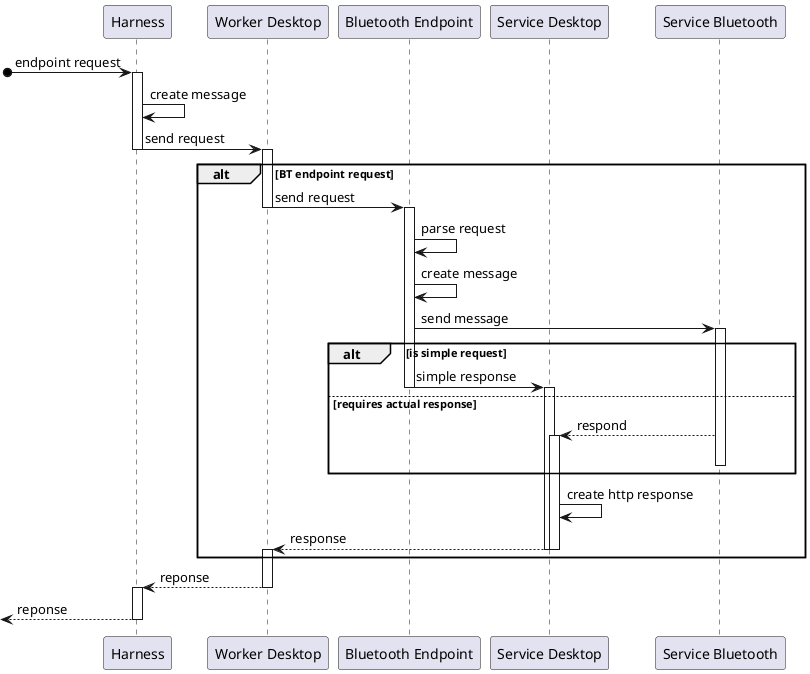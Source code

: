 @startuml

participant "Harness" as harness
participant "Worker Desktop" as workdsktp
participant "Bluetooth Endpoint" as endbt
participant "Service Desktop" as srvdsktp
participant "Service Bluetooth" as srvbt

[o-> harness : endpoint request
activate harness
    harness -> harness : create message
    harness -> workdsktp : send request
    deactivate harness
    activate workdsktp
        alt BT endpoint request
        workdsktp -> endbt : send request
    deactivate workdsktp
    activate endbt
            endbt -> endbt : parse request
            endbt -> endbt : create message
            endbt -> srvbt : send message
            activate srvbt

            alt is simple request
            endbt -> srvdsktp : simple response
    deactivate endbt
    activate srvdsktp
            else requires actual response
                srvdsktp <-- srvbt : respond
    activate srvdsktp
    deactivate srvbt
            end
                srvdsktp -> srvdsktp : create http response
        workdsktp <-- srvdsktp : response
    deactivate srvdsktp
    deactivate srvdsktp
    activate workdsktp
        end
    harness <-- workdsktp : reponse
    deactivate workdsktp
    activate harness
[<-- harness : reponse
    deactivate harness

@enduml
